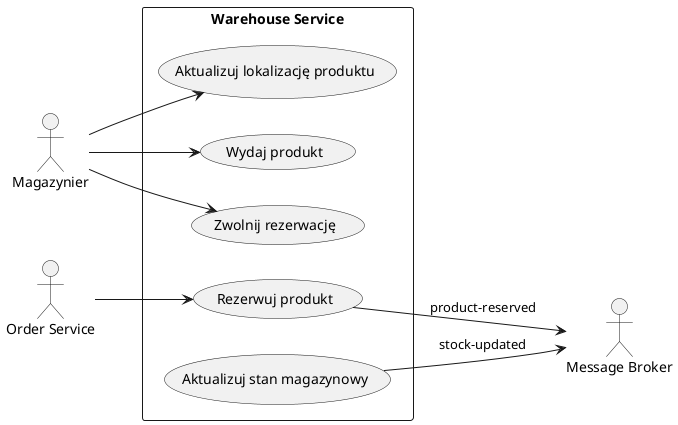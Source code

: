 @startuml
left to right direction
actor Magazynier
actor "Order Service" as OrderService
actor "Message Broker" as Kafka

rectangle "Warehouse Service" {
    Magazynier --> (Aktualizuj lokalizację produktu)
    Magazynier --> (Wydaj produkt)
    Magazynier --> (Zwolnij rezerwację)
    OrderService --> (Rezerwuj produkt)
    (Rezerwuj produkt) --> Kafka : product-reserved
    (Aktualizuj stan magazynowy) --> Kafka : stock-updated
}
@enduml
